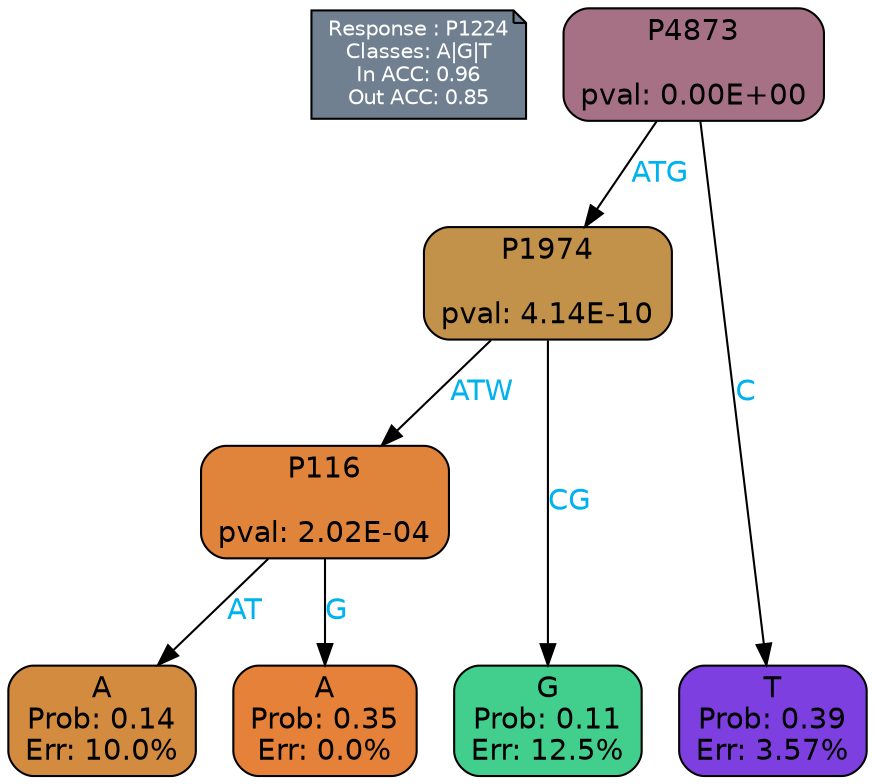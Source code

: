 digraph Tree {
node [shape=box, style="filled, rounded", color="black", fontname=helvetica] ;
graph [ranksep=equally, splines=polylines, bgcolor=transparent, dpi=600] ;
edge [fontname=helvetica] ;
LEGEND [label="Response : P1224
Classes: A|G|T
In ACC: 0.96
Out ACC: 0.85
",shape=note,align=left,style=filled,fillcolor="slategray",fontcolor="white",fontsize=10];1 [label="P4873

pval: 0.00E+00", fillcolor="#a77185"] ;
2 [label="P1974

pval: 4.14E-10", fillcolor="#c2914a"] ;
3 [label="P116

pval: 2.02E-04", fillcolor="#e0833b"] ;
4 [label="A
Prob: 0.14
Err: 10.0%", fillcolor="#d38b40"] ;
5 [label="A
Prob: 0.35
Err: 0.0%", fillcolor="#e58139"] ;
6 [label="G
Prob: 0.11
Err: 12.5%", fillcolor="#42cf8d"] ;
7 [label="T
Prob: 0.39
Err: 3.57%", fillcolor="#7e3fe1"] ;
1 -> 2 [label="ATG",fontcolor=deepskyblue2] ;
1 -> 7 [label="C",fontcolor=deepskyblue2] ;
2 -> 3 [label="ATW",fontcolor=deepskyblue2] ;
2 -> 6 [label="CG",fontcolor=deepskyblue2] ;
3 -> 4 [label="AT",fontcolor=deepskyblue2] ;
3 -> 5 [label="G",fontcolor=deepskyblue2] ;
{rank = same; 4;5;6;7;}{rank = same; LEGEND;1;}}